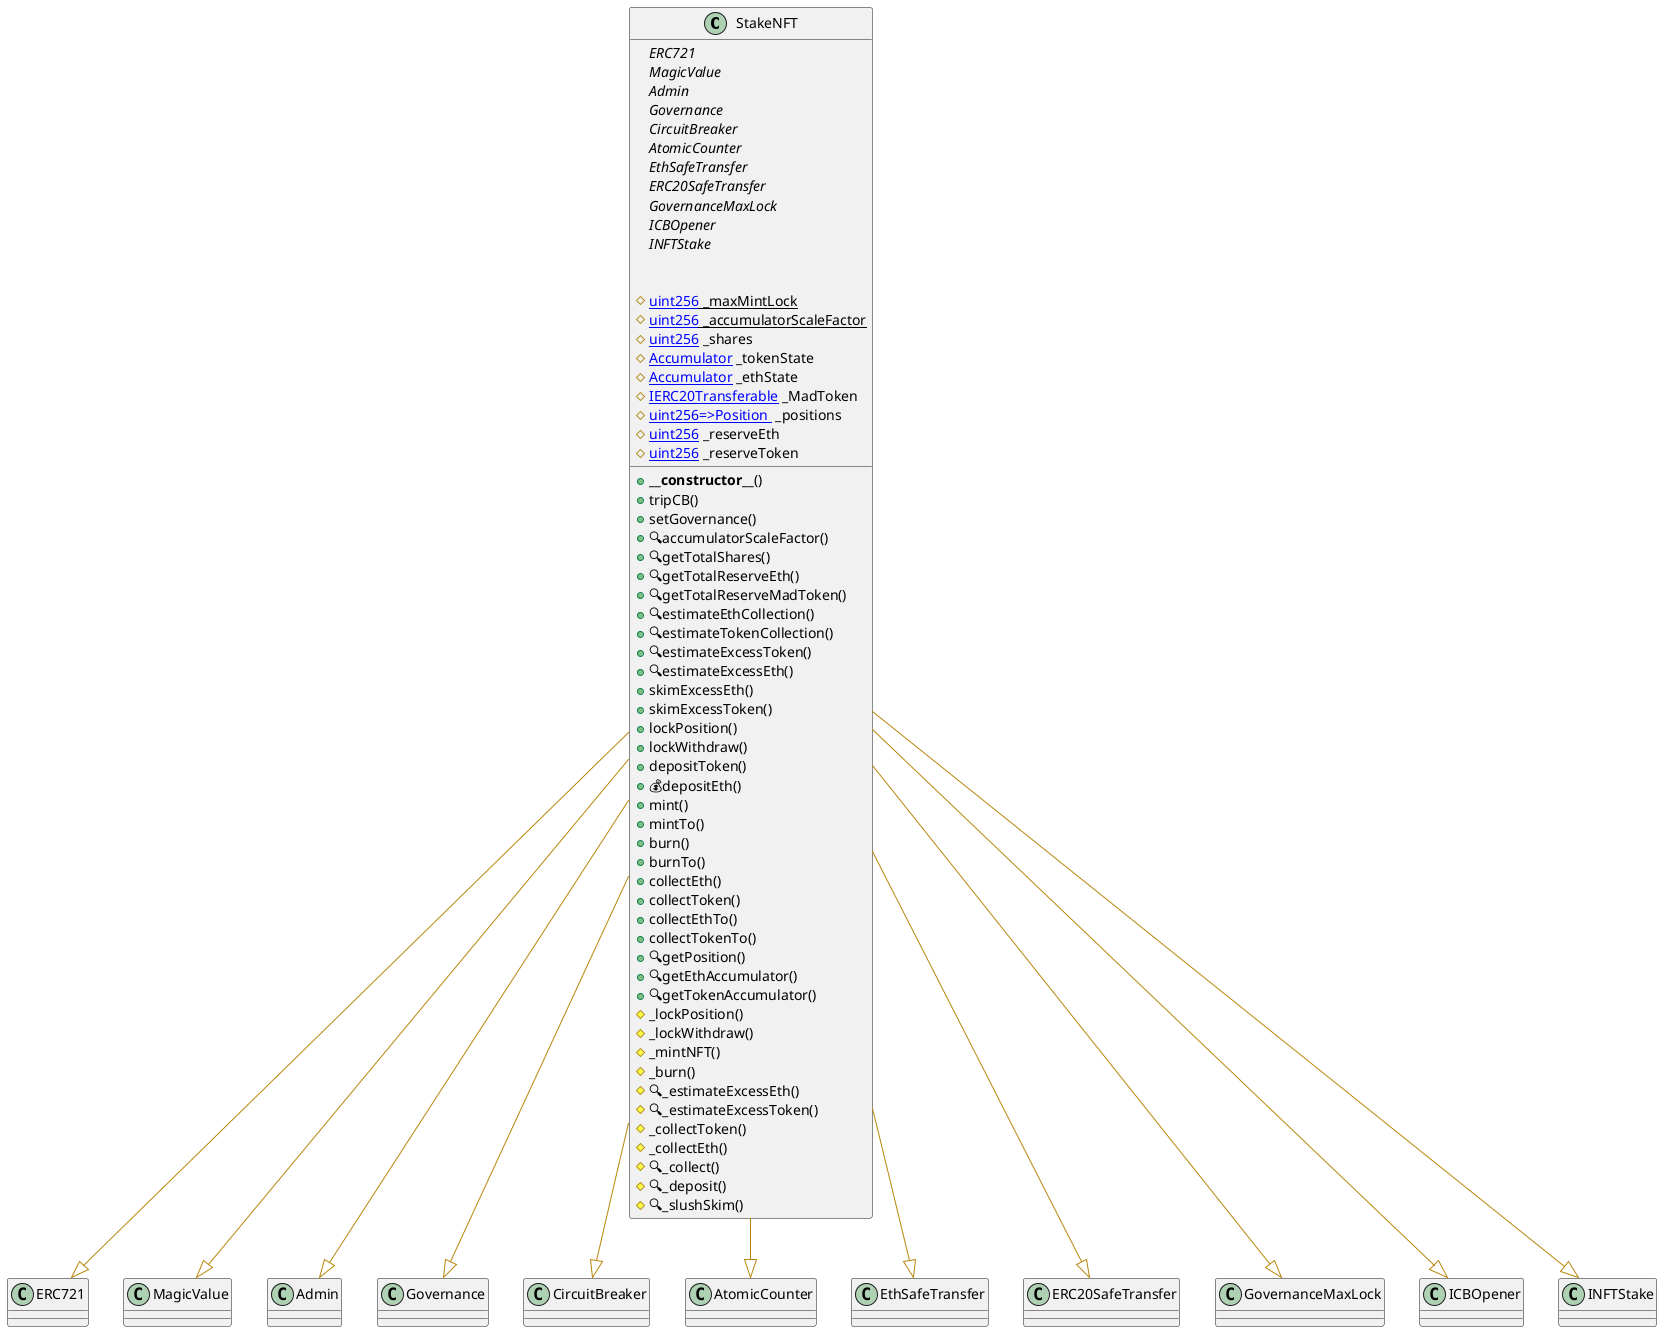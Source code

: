 @startuml
' -- generated by: https://marketplace.visualstudio.com/items?itemName=tintinweb.solidity-visual-auditor
'
' -- for auto-render install: https://marketplace.visualstudio.com/items?itemName=jebbs.plantuml
' -- options --



' -- classes --


class StakeNFT {
    ' -- inheritance --
	{abstract}ERC721
	{abstract}MagicValue
	{abstract}Admin
	{abstract}Governance
	{abstract}CircuitBreaker
	{abstract}AtomicCounter
	{abstract}EthSafeTransfer
	{abstract}ERC20SafeTransfer
	{abstract}GovernanceMaxLock
	{abstract}ICBOpener
	{abstract}INFTStake

    ' -- usingFor --

    ' -- vars --
	#{static}[[uint256]] _maxMintLock
	#{static}[[uint256]] _accumulatorScaleFactor
	#[[uint256]] _shares
	#[[Accumulator]] _tokenState
	#[[Accumulator]] _ethState
	#[[IERC20Transferable]] _MadToken
	#[[mapping uint256=>Position ]] _positions
	#[[uint256]] _reserveEth
	#[[uint256]] _reserveToken

    ' -- methods --
	+**__constructor__**()
	+tripCB()
	+setGovernance()
	+🔍accumulatorScaleFactor()
	+🔍getTotalShares()
	+🔍getTotalReserveEth()
	+🔍getTotalReserveMadToken()
	+🔍estimateEthCollection()
	+🔍estimateTokenCollection()
	+🔍estimateExcessToken()
	+🔍estimateExcessEth()
	+skimExcessEth()
	+skimExcessToken()
	+lockPosition()
	+lockWithdraw()
	+depositToken()
	+💰depositEth()
	+mint()
	+mintTo()
	+burn()
	+burnTo()
	+collectEth()
	+collectToken()
	+collectEthTo()
	+collectTokenTo()
	+🔍getPosition()
	+🔍getEthAccumulator()
	+🔍getTokenAccumulator()
	#_lockPosition()
	#_lockWithdraw()
	#_mintNFT()
	#_burn()
	#🔍_estimateExcessEth()
	#🔍_estimateExcessToken()
	#_collectToken()
	#_collectEth()
	#🔍_collect()
	#🔍_deposit()
	#🔍_slushSkim()

}
' -- inheritance / usingFor --
StakeNFT --[#DarkGoldenRod]|> ERC721
StakeNFT --[#DarkGoldenRod]|> MagicValue
StakeNFT --[#DarkGoldenRod]|> Admin
StakeNFT --[#DarkGoldenRod]|> Governance
StakeNFT --[#DarkGoldenRod]|> CircuitBreaker
StakeNFT --[#DarkGoldenRod]|> AtomicCounter
StakeNFT --[#DarkGoldenRod]|> EthSafeTransfer
StakeNFT --[#DarkGoldenRod]|> ERC20SafeTransfer
StakeNFT --[#DarkGoldenRod]|> GovernanceMaxLock
StakeNFT --[#DarkGoldenRod]|> ICBOpener
StakeNFT --[#DarkGoldenRod]|> INFTStake

@enduml